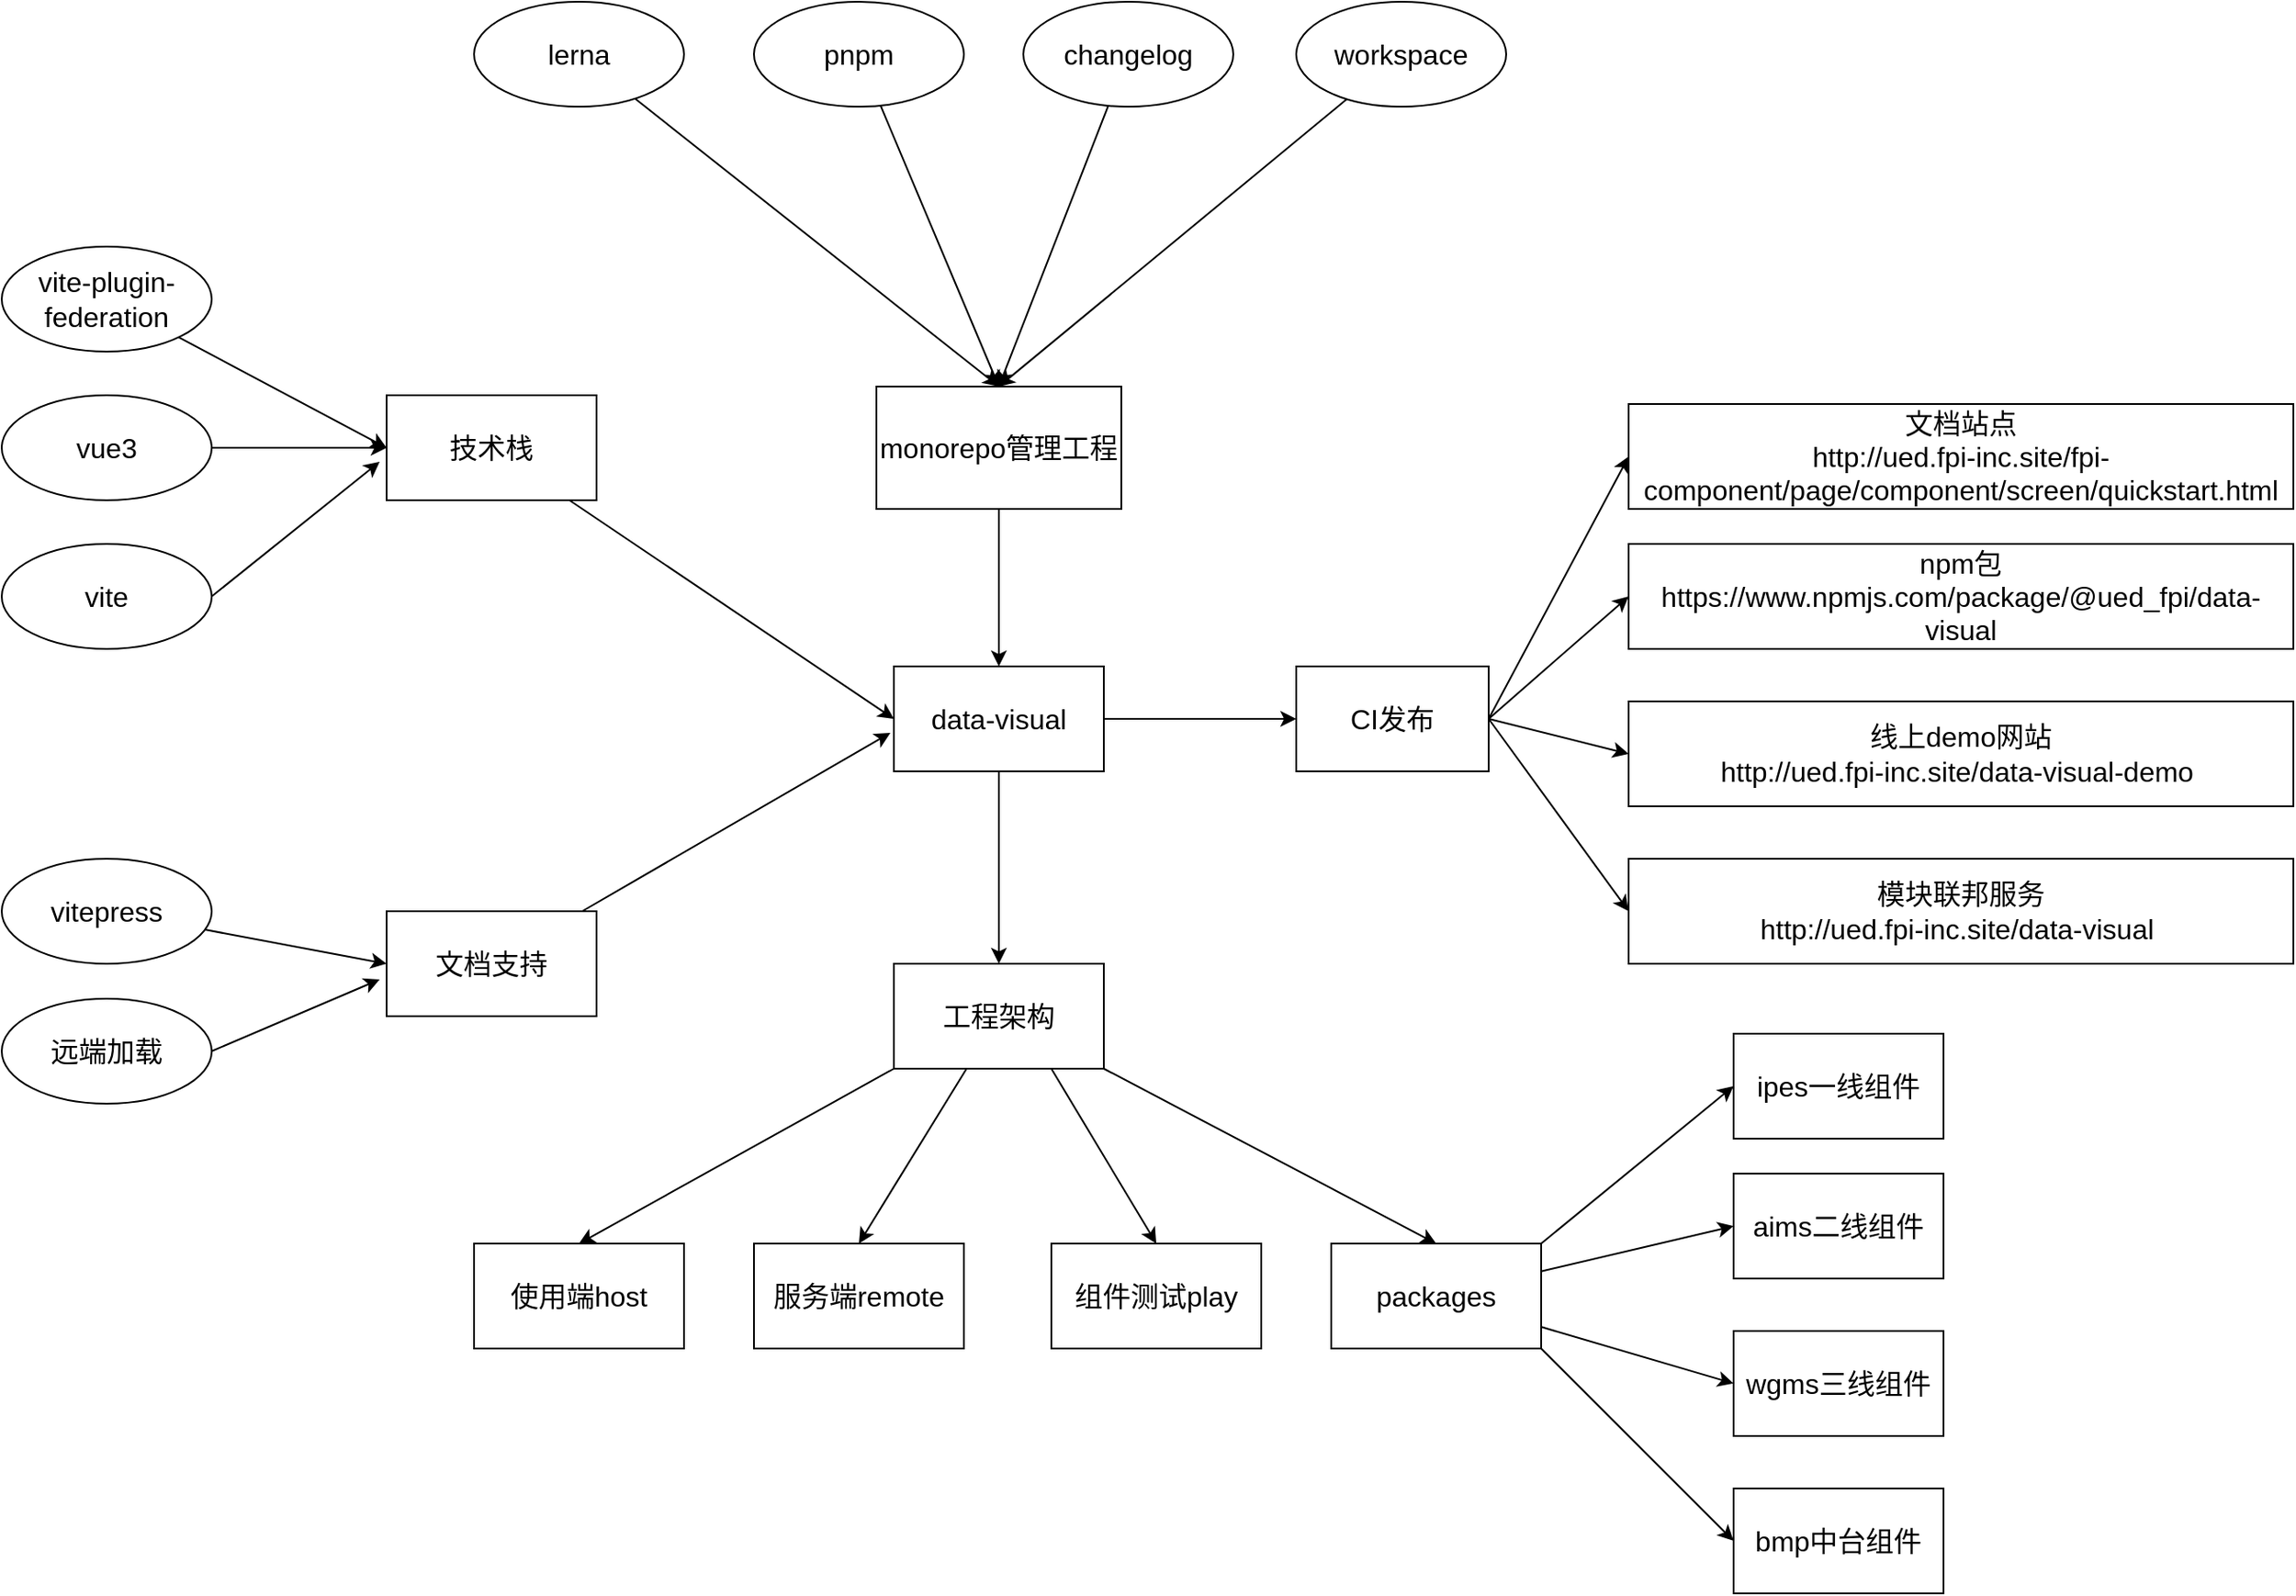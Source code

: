 <mxfile>
    <diagram id="Oi234eodXuZNU3cH91IX" name="第 1 页">
        <mxGraphModel dx="2459" dy="1185" grid="1" gridSize="10" guides="1" tooltips="1" connect="1" arrows="1" fold="1" page="1" pageScale="1" pageWidth="827" pageHeight="1169" math="0" shadow="0">
            <root>
                <mxCell id="0"/>
                <mxCell id="1" parent="0"/>
                <mxCell id="13" style="edgeStyle=none;html=1;entryX=0.5;entryY=0;entryDx=0;entryDy=0;" parent="1" source="5" target="14" edge="1">
                    <mxGeometry relative="1" as="geometry">
                        <mxPoint x="450" y="650" as="targetPoint"/>
                    </mxGeometry>
                </mxCell>
                <mxCell id="5" value="monorepo管理工程" style="whiteSpace=wrap;html=1;fontSize=16;" parent="1" vertex="1">
                    <mxGeometry x="270" y="450" width="140" height="70" as="geometry"/>
                </mxCell>
                <mxCell id="35" style="edgeStyle=none;html=1;fontFamily=Helvetica;fontSize=16;" parent="1" source="14" edge="1">
                    <mxGeometry relative="1" as="geometry">
                        <mxPoint x="340" y="780" as="targetPoint"/>
                    </mxGeometry>
                </mxCell>
                <mxCell id="56" style="edgeStyle=none;html=1;fontFamily=Helvetica;fontSize=16;entryX=0;entryY=0.5;entryDx=0;entryDy=0;" parent="1" source="14" target="58" edge="1">
                    <mxGeometry relative="1" as="geometry">
                        <mxPoint x="520" y="640" as="targetPoint"/>
                    </mxGeometry>
                </mxCell>
                <mxCell id="14" value="&lt;font style=&quot;font-size: 16px&quot;&gt;data-visual&lt;/font&gt;" style="whiteSpace=wrap;html=1;" parent="1" vertex="1">
                    <mxGeometry x="280" y="610" width="120" height="60" as="geometry"/>
                </mxCell>
                <mxCell id="22" style="edgeStyle=none;html=1;entryX=0.5;entryY=0;entryDx=0;entryDy=0;fontFamily=Helvetica;fontSize=16;" parent="1" source="18" target="5" edge="1">
                    <mxGeometry relative="1" as="geometry"/>
                </mxCell>
                <mxCell id="18" value="&lt;font style=&quot;font-size: 16px&quot;&gt;lerna&lt;/font&gt;" style="ellipse;whiteSpace=wrap;html=1;fontFamily=Helvetica;fontSize=16;" parent="1" vertex="1">
                    <mxGeometry x="40" y="230" width="120" height="60" as="geometry"/>
                </mxCell>
                <mxCell id="23" style="edgeStyle=none;html=1;fontFamily=Helvetica;fontSize=16;" parent="1" source="19" edge="1">
                    <mxGeometry relative="1" as="geometry">
                        <mxPoint x="340" y="450" as="targetPoint"/>
                    </mxGeometry>
                </mxCell>
                <mxCell id="19" value="&lt;font style=&quot;font-size: 16px&quot;&gt;pnpm&lt;/font&gt;" style="ellipse;whiteSpace=wrap;html=1;fontFamily=Helvetica;fontSize=16;" parent="1" vertex="1">
                    <mxGeometry x="200" y="230" width="120" height="60" as="geometry"/>
                </mxCell>
                <mxCell id="24" style="edgeStyle=none;html=1;entryX=0.5;entryY=0;entryDx=0;entryDy=0;fontFamily=Helvetica;fontSize=16;" parent="1" source="20" target="5" edge="1">
                    <mxGeometry relative="1" as="geometry"/>
                </mxCell>
                <mxCell id="20" value="&lt;font style=&quot;font-size: 16px&quot;&gt;changelog&lt;/font&gt;" style="ellipse;whiteSpace=wrap;html=1;fontFamily=Helvetica;fontSize=16;" parent="1" vertex="1">
                    <mxGeometry x="354" y="230" width="120" height="60" as="geometry"/>
                </mxCell>
                <mxCell id="25" style="edgeStyle=none;html=1;entryX=0.5;entryY=0;entryDx=0;entryDy=0;fontFamily=Helvetica;fontSize=16;" parent="1" source="21" target="5" edge="1">
                    <mxGeometry relative="1" as="geometry"/>
                </mxCell>
                <mxCell id="21" value="&lt;font style=&quot;font-size: 16px&quot;&gt;workspace&lt;/font&gt;" style="ellipse;whiteSpace=wrap;html=1;fontFamily=Helvetica;fontSize=16;" parent="1" vertex="1">
                    <mxGeometry x="510" y="230" width="120" height="60" as="geometry"/>
                </mxCell>
                <mxCell id="31" style="edgeStyle=none;html=1;entryX=0;entryY=0.5;entryDx=0;entryDy=0;fontFamily=Helvetica;fontSize=16;" parent="1" source="27" target="30" edge="1">
                    <mxGeometry relative="1" as="geometry"/>
                </mxCell>
                <mxCell id="27" value="vite-plugin-federation" style="ellipse;whiteSpace=wrap;html=1;fontFamily=Helvetica;fontSize=16;" parent="1" vertex="1">
                    <mxGeometry x="-230" y="370" width="120" height="60" as="geometry"/>
                </mxCell>
                <mxCell id="32" style="edgeStyle=none;html=1;fontFamily=Helvetica;fontSize=16;entryX=0;entryY=0.5;entryDx=0;entryDy=0;" parent="1" source="28" target="30" edge="1">
                    <mxGeometry relative="1" as="geometry">
                        <mxPoint x="-20" y="485" as="targetPoint"/>
                    </mxGeometry>
                </mxCell>
                <mxCell id="28" value="vue3" style="ellipse;whiteSpace=wrap;html=1;fontFamily=Helvetica;fontSize=16;" parent="1" vertex="1">
                    <mxGeometry x="-230" y="455" width="120" height="60" as="geometry"/>
                </mxCell>
                <mxCell id="33" style="edgeStyle=none;html=1;exitX=1;exitY=0.5;exitDx=0;exitDy=0;entryX=-0.033;entryY=0.633;entryDx=0;entryDy=0;entryPerimeter=0;fontFamily=Helvetica;fontSize=16;" parent="1" source="29" target="30" edge="1">
                    <mxGeometry relative="1" as="geometry"/>
                </mxCell>
                <mxCell id="29" value="vite" style="ellipse;whiteSpace=wrap;html=1;fontFamily=Helvetica;fontSize=16;" parent="1" vertex="1">
                    <mxGeometry x="-230" y="540" width="120" height="60" as="geometry"/>
                </mxCell>
                <mxCell id="34" style="edgeStyle=none;html=1;entryX=0;entryY=0.5;entryDx=0;entryDy=0;fontFamily=Helvetica;fontSize=16;" parent="1" source="30" target="14" edge="1">
                    <mxGeometry relative="1" as="geometry"/>
                </mxCell>
                <mxCell id="30" value="技术栈" style="whiteSpace=wrap;html=1;fontFamily=Helvetica;fontSize=16;" parent="1" vertex="1">
                    <mxGeometry x="-10" y="455" width="120" height="60" as="geometry"/>
                </mxCell>
                <mxCell id="48" style="edgeStyle=none;html=1;entryX=0.5;entryY=0;entryDx=0;entryDy=0;fontFamily=Helvetica;fontSize=16;exitX=0;exitY=1;exitDx=0;exitDy=0;" parent="1" source="36" target="39" edge="1">
                    <mxGeometry relative="1" as="geometry"/>
                </mxCell>
                <mxCell id="49" style="edgeStyle=none;html=1;entryX=0.5;entryY=0;entryDx=0;entryDy=0;fontFamily=Helvetica;fontSize=16;" parent="1" source="36" target="41" edge="1">
                    <mxGeometry relative="1" as="geometry"/>
                </mxCell>
                <mxCell id="50" style="edgeStyle=none;html=1;entryX=0.5;entryY=0;entryDx=0;entryDy=0;fontFamily=Helvetica;fontSize=16;exitX=0.75;exitY=1;exitDx=0;exitDy=0;" parent="1" source="36" target="42" edge="1">
                    <mxGeometry relative="1" as="geometry"/>
                </mxCell>
                <mxCell id="51" style="edgeStyle=none;html=1;exitX=1;exitY=1;exitDx=0;exitDy=0;entryX=0.5;entryY=0;entryDx=0;entryDy=0;fontFamily=Helvetica;fontSize=16;" parent="1" source="36" target="44" edge="1">
                    <mxGeometry relative="1" as="geometry"/>
                </mxCell>
                <mxCell id="36" value="工程架构" style="whiteSpace=wrap;html=1;fontFamily=Helvetica;fontSize=16;" parent="1" vertex="1">
                    <mxGeometry x="280" y="780" width="120" height="60" as="geometry"/>
                </mxCell>
                <mxCell id="39" value="使用端host" style="whiteSpace=wrap;html=1;fontFamily=Helvetica;fontSize=16;" parent="1" vertex="1">
                    <mxGeometry x="40" y="940" width="120" height="60" as="geometry"/>
                </mxCell>
                <mxCell id="41" value="服务端remote" style="whiteSpace=wrap;html=1;fontFamily=Helvetica;fontSize=16;" parent="1" vertex="1">
                    <mxGeometry x="200" y="940" width="120" height="60" as="geometry"/>
                </mxCell>
                <mxCell id="42" value="组件测试play" style="whiteSpace=wrap;html=1;fontFamily=Helvetica;fontSize=16;" parent="1" vertex="1">
                    <mxGeometry x="370" y="940" width="120" height="60" as="geometry"/>
                </mxCell>
                <mxCell id="43" value="wgms三线组件" style="whiteSpace=wrap;html=1;fontFamily=Helvetica;fontSize=16;" parent="1" vertex="1">
                    <mxGeometry x="760" y="990" width="120" height="60" as="geometry"/>
                </mxCell>
                <mxCell id="52" style="edgeStyle=none;html=1;entryX=0;entryY=0.5;entryDx=0;entryDy=0;fontFamily=Helvetica;fontSize=16;exitX=1;exitY=0;exitDx=0;exitDy=0;" parent="1" source="44" target="46" edge="1">
                    <mxGeometry relative="1" as="geometry"/>
                </mxCell>
                <mxCell id="53" style="edgeStyle=none;html=1;entryX=0;entryY=0.5;entryDx=0;entryDy=0;fontFamily=Helvetica;fontSize=16;" parent="1" source="44" target="45" edge="1">
                    <mxGeometry relative="1" as="geometry"/>
                </mxCell>
                <mxCell id="54" style="edgeStyle=none;html=1;entryX=0;entryY=0.5;entryDx=0;entryDy=0;fontFamily=Helvetica;fontSize=16;" parent="1" source="44" target="43" edge="1">
                    <mxGeometry relative="1" as="geometry"/>
                </mxCell>
                <mxCell id="55" style="edgeStyle=none;html=1;exitX=1;exitY=1;exitDx=0;exitDy=0;entryX=0;entryY=0.5;entryDx=0;entryDy=0;fontFamily=Helvetica;fontSize=16;" parent="1" source="44" target="47" edge="1">
                    <mxGeometry relative="1" as="geometry"/>
                </mxCell>
                <mxCell id="44" value="packages" style="whiteSpace=wrap;html=1;fontFamily=Helvetica;fontSize=16;" parent="1" vertex="1">
                    <mxGeometry x="530" y="940" width="120" height="60" as="geometry"/>
                </mxCell>
                <mxCell id="45" value="aims二线组件" style="whiteSpace=wrap;html=1;fontFamily=Helvetica;fontSize=16;" parent="1" vertex="1">
                    <mxGeometry x="760" y="900" width="120" height="60" as="geometry"/>
                </mxCell>
                <mxCell id="46" value="ipes一线组件" style="whiteSpace=wrap;html=1;fontFamily=Helvetica;fontSize=16;" parent="1" vertex="1">
                    <mxGeometry x="760" y="820" width="120" height="60" as="geometry"/>
                </mxCell>
                <mxCell id="47" value="bmp中台组件" style="whiteSpace=wrap;html=1;fontFamily=Helvetica;fontSize=16;" parent="1" vertex="1">
                    <mxGeometry x="760" y="1080" width="120" height="60" as="geometry"/>
                </mxCell>
                <mxCell id="62" style="edgeStyle=none;html=1;entryX=0;entryY=0.5;entryDx=0;entryDy=0;fontFamily=Helvetica;fontSize=16;exitX=1;exitY=0.5;exitDx=0;exitDy=0;" parent="1" source="58" target="59" edge="1">
                    <mxGeometry relative="1" as="geometry"/>
                </mxCell>
                <mxCell id="63" style="edgeStyle=none;html=1;exitX=1;exitY=0.5;exitDx=0;exitDy=0;entryX=0;entryY=0.5;entryDx=0;entryDy=0;fontFamily=Helvetica;fontSize=16;" parent="1" source="58" target="61" edge="1">
                    <mxGeometry relative="1" as="geometry"/>
                </mxCell>
                <mxCell id="67" style="edgeStyle=none;html=1;entryX=0;entryY=0.5;entryDx=0;entryDy=0;fontFamily=Helvetica;fontSize=16;exitX=1;exitY=0.5;exitDx=0;exitDy=0;" parent="1" source="58" target="66" edge="1">
                    <mxGeometry relative="1" as="geometry"/>
                </mxCell>
                <mxCell id="70" style="edgeStyle=none;html=1;exitX=1;exitY=0.5;exitDx=0;exitDy=0;entryX=0;entryY=0.5;entryDx=0;entryDy=0;fontFamily=Helvetica;fontSize=16;" parent="1" source="58" target="68" edge="1">
                    <mxGeometry relative="1" as="geometry"/>
                </mxCell>
                <mxCell id="58" value="CI发布" style="whiteSpace=wrap;html=1;fontFamily=Helvetica;fontSize=16;" parent="1" vertex="1">
                    <mxGeometry x="510" y="610" width="110" height="60" as="geometry"/>
                </mxCell>
                <mxCell id="59" value="线上demo网站&lt;br&gt;http://ued.fpi-inc.site/data-visual-demo&amp;nbsp;" style="whiteSpace=wrap;html=1;fontFamily=Helvetica;fontSize=16;" parent="1" vertex="1">
                    <mxGeometry x="700" y="630" width="380" height="60" as="geometry"/>
                </mxCell>
                <mxCell id="61" value="模块联邦服务&lt;br&gt;http://ued.fpi-inc.site/data-visual&amp;nbsp;" style="whiteSpace=wrap;html=1;fontFamily=Helvetica;fontSize=16;" parent="1" vertex="1">
                    <mxGeometry x="700" y="720" width="380" height="60" as="geometry"/>
                </mxCell>
                <mxCell id="66" value="npm包&lt;br&gt;https://www.npmjs.com/package/@ued_fpi/data-visual" style="whiteSpace=wrap;html=1;fontFamily=Helvetica;fontSize=16;" parent="1" vertex="1">
                    <mxGeometry x="700" y="540" width="380" height="60" as="geometry"/>
                </mxCell>
                <mxCell id="68" value="文档站点&lt;br&gt;http://ued.fpi-inc.site/fpi-component/page/component/screen/quickstart.html" style="whiteSpace=wrap;html=1;fontFamily=Helvetica;fontSize=16;" parent="1" vertex="1">
                    <mxGeometry x="700" y="460" width="380" height="60" as="geometry"/>
                </mxCell>
                <mxCell id="72" style="edgeStyle=none;html=1;entryX=-0.017;entryY=0.633;entryDx=0;entryDy=0;entryPerimeter=0;fontFamily=Helvetica;fontSize=16;" parent="1" source="71" target="14" edge="1">
                    <mxGeometry relative="1" as="geometry"/>
                </mxCell>
                <mxCell id="71" value="文档支持" style="whiteSpace=wrap;html=1;fontFamily=Helvetica;fontSize=16;" parent="1" vertex="1">
                    <mxGeometry x="-10" y="750" width="120" height="60" as="geometry"/>
                </mxCell>
                <mxCell id="75" style="edgeStyle=none;html=1;entryX=0;entryY=0.5;entryDx=0;entryDy=0;fontFamily=Helvetica;fontSize=16;" parent="1" source="73" target="71" edge="1">
                    <mxGeometry relative="1" as="geometry"/>
                </mxCell>
                <mxCell id="73" value="vitepress" style="ellipse;whiteSpace=wrap;html=1;fontFamily=Helvetica;fontSize=16;" parent="1" vertex="1">
                    <mxGeometry x="-230" y="720" width="120" height="60" as="geometry"/>
                </mxCell>
                <mxCell id="76" style="edgeStyle=none;html=1;exitX=1;exitY=0.5;exitDx=0;exitDy=0;entryX=-0.033;entryY=0.65;entryDx=0;entryDy=0;entryPerimeter=0;fontFamily=Helvetica;fontSize=16;" parent="1" source="74" target="71" edge="1">
                    <mxGeometry relative="1" as="geometry"/>
                </mxCell>
                <mxCell id="74" value="远端加载" style="ellipse;whiteSpace=wrap;html=1;fontFamily=Helvetica;fontSize=16;" parent="1" vertex="1">
                    <mxGeometry x="-230" y="800" width="120" height="60" as="geometry"/>
                </mxCell>
            </root>
        </mxGraphModel>
    </diagram>
</mxfile>